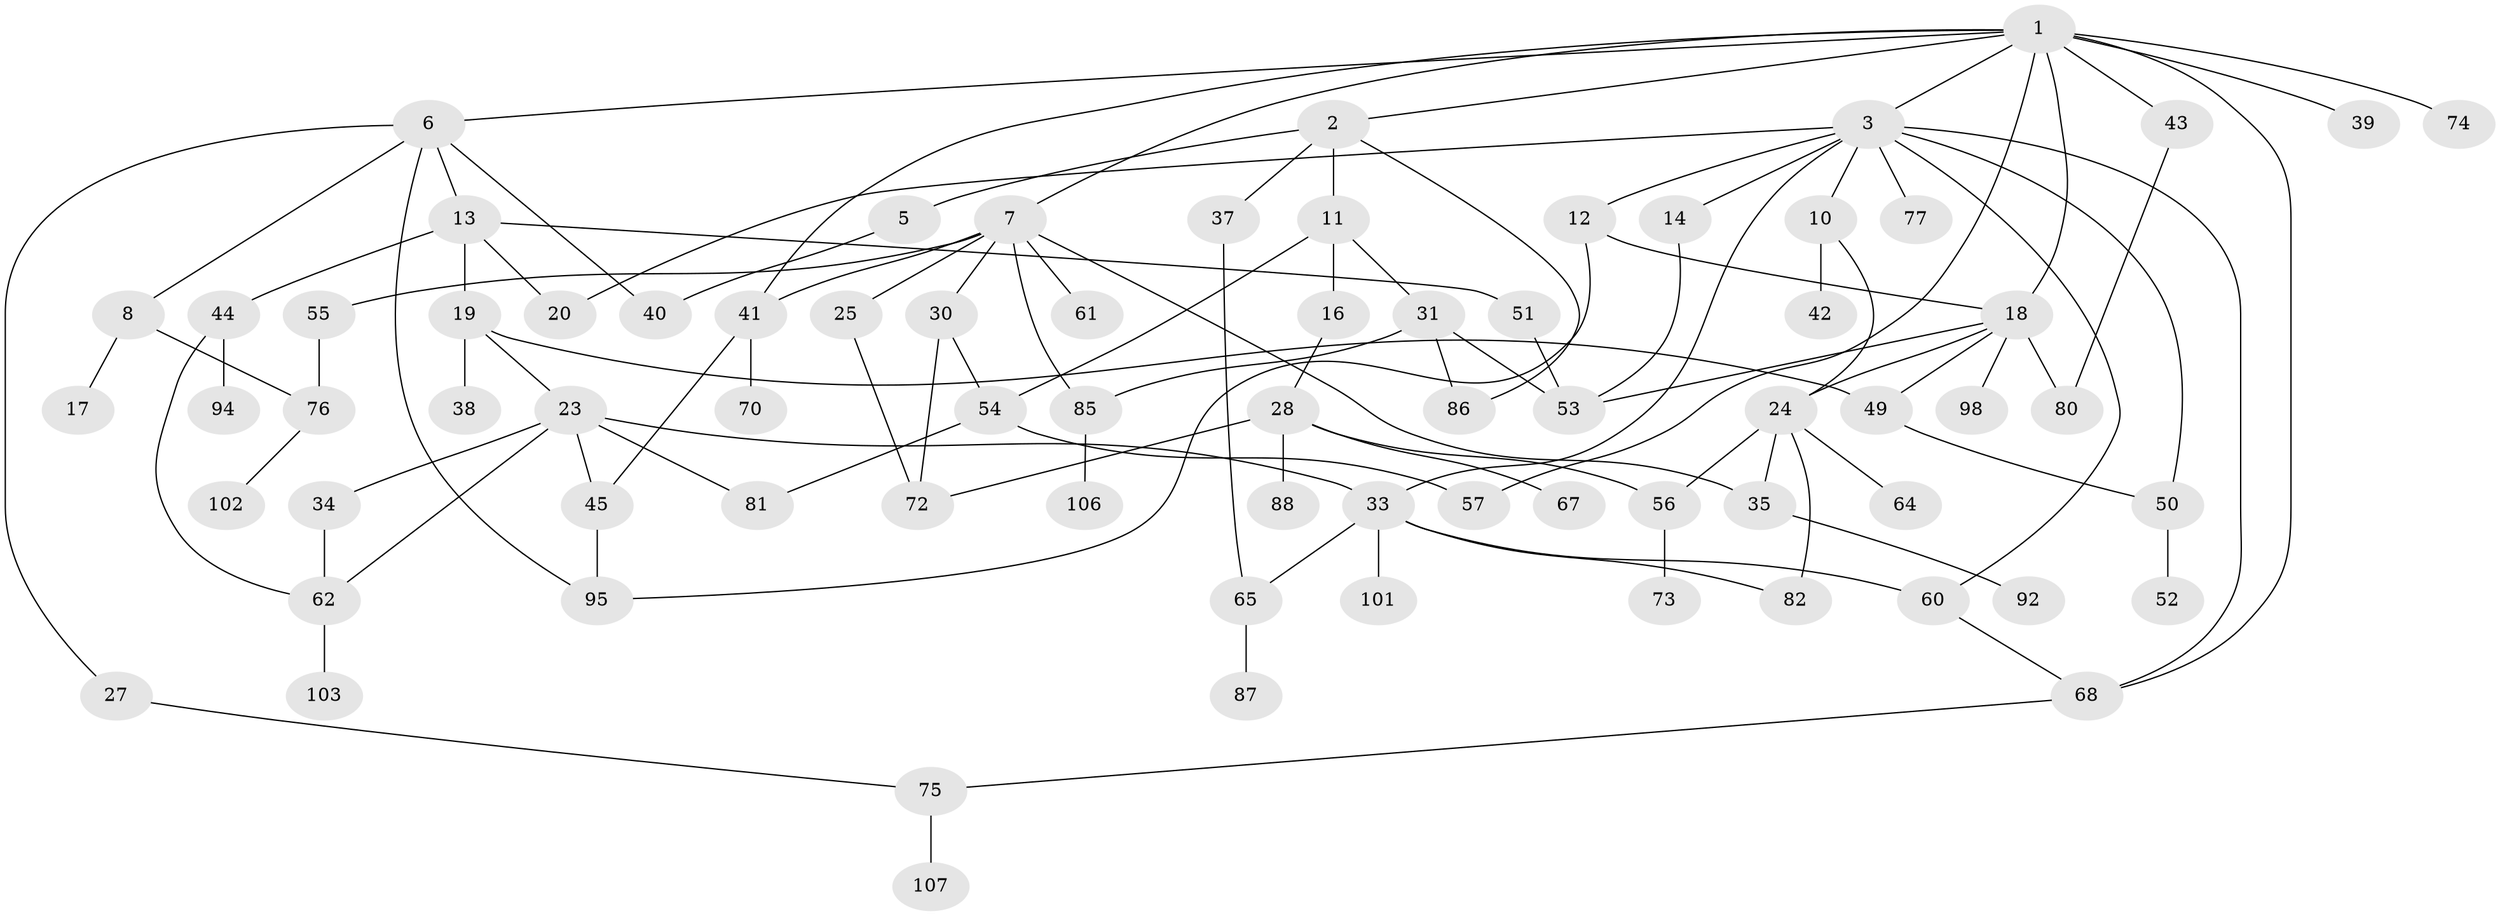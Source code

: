 // original degree distribution, {7: 0.009259259259259259, 5: 0.05555555555555555, 9: 0.009259259259259259, 3: 0.23148148148148148, 2: 0.3148148148148148, 6: 0.037037037037037035, 4: 0.09259259259259259, 1: 0.25}
// Generated by graph-tools (version 1.1) at 2025/41/03/06/25 10:41:29]
// undirected, 75 vertices, 107 edges
graph export_dot {
graph [start="1"]
  node [color=gray90,style=filled];
  1 [super="+22"];
  2 [super="+9"];
  3 [super="+4"];
  5 [super="+66"];
  6 [super="+46"];
  7 [super="+15"];
  8 [super="+59"];
  10;
  11 [super="+26"];
  12 [super="+89"];
  13;
  14 [super="+36"];
  16;
  17;
  18 [super="+47"];
  19 [super="+21"];
  20 [super="+32"];
  23 [super="+90"];
  24 [super="+48"];
  25 [super="+29"];
  27;
  28 [super="+78"];
  30;
  31 [super="+84"];
  33 [super="+71"];
  34;
  35;
  37;
  38;
  39;
  40 [super="+104"];
  41 [super="+97"];
  42;
  43;
  44 [super="+105"];
  45;
  49 [super="+69"];
  50;
  51 [super="+63"];
  52 [super="+83"];
  53;
  54 [super="+93"];
  55;
  56 [super="+58"];
  57;
  60;
  61;
  62 [super="+91"];
  64;
  65 [super="+79"];
  67;
  68 [super="+108"];
  70;
  72;
  73;
  74;
  75 [super="+96"];
  76 [super="+99"];
  77;
  80 [super="+100"];
  81;
  82;
  85;
  86;
  87;
  88;
  92;
  94;
  95;
  98;
  101;
  102;
  103;
  106;
  107;
  1 -- 2;
  1 -- 3;
  1 -- 6;
  1 -- 7;
  1 -- 74;
  1 -- 68;
  1 -- 18;
  1 -- 39;
  1 -- 41;
  1 -- 43;
  1 -- 57;
  2 -- 5;
  2 -- 11;
  2 -- 37;
  2 -- 86;
  3 -- 10;
  3 -- 14;
  3 -- 33;
  3 -- 50;
  3 -- 60;
  3 -- 77;
  3 -- 12;
  3 -- 20;
  3 -- 68;
  5 -- 40;
  6 -- 8;
  6 -- 13;
  6 -- 27;
  6 -- 40;
  6 -- 95;
  7 -- 35;
  7 -- 85;
  7 -- 55;
  7 -- 25;
  7 -- 61;
  7 -- 30;
  7 -- 41;
  8 -- 17;
  8 -- 76;
  10 -- 24;
  10 -- 42;
  11 -- 16;
  11 -- 31;
  11 -- 54;
  12 -- 18;
  12 -- 95;
  13 -- 19;
  13 -- 20;
  13 -- 44;
  13 -- 51;
  14 -- 53;
  16 -- 28;
  18 -- 49;
  18 -- 53;
  18 -- 98;
  18 -- 80;
  18 -- 24;
  19 -- 49;
  19 -- 38;
  19 -- 23;
  23 -- 34;
  23 -- 45;
  23 -- 62;
  23 -- 33;
  23 -- 81;
  24 -- 35;
  24 -- 82;
  24 -- 64;
  24 -- 56;
  25 -- 72;
  27 -- 75;
  28 -- 67;
  28 -- 72;
  28 -- 88;
  28 -- 56;
  30 -- 54;
  30 -- 72;
  31 -- 86;
  31 -- 85;
  31 -- 53;
  33 -- 65;
  33 -- 82;
  33 -- 101;
  33 -- 60;
  34 -- 62;
  35 -- 92;
  37 -- 65;
  41 -- 70;
  41 -- 45;
  43 -- 80;
  44 -- 94;
  44 -- 62;
  45 -- 95;
  49 -- 50;
  50 -- 52;
  51 -- 53;
  54 -- 57;
  54 -- 81;
  55 -- 76;
  56 -- 73;
  60 -- 68;
  62 -- 103;
  65 -- 87;
  68 -- 75;
  75 -- 107;
  76 -- 102;
  85 -- 106;
}
